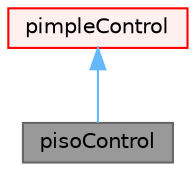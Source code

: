 digraph "pisoControl"
{
 // LATEX_PDF_SIZE
  bgcolor="transparent";
  edge [fontname=Helvetica,fontsize=10,labelfontname=Helvetica,labelfontsize=10];
  node [fontname=Helvetica,fontsize=10,shape=box,height=0.2,width=0.4];
  Node1 [id="Node000001",label="pisoControl",height=0.2,width=0.4,color="gray40", fillcolor="grey60", style="filled", fontcolor="black",tooltip="Specialization of the pimpleControl class for PISO control."];
  Node2 -> Node1 [id="edge1_Node000001_Node000002",dir="back",color="steelblue1",style="solid",tooltip=" "];
  Node2 [id="Node000002",label="pimpleControl",height=0.2,width=0.4,color="red", fillcolor="#FFF0F0", style="filled",URL="$classFoam_1_1pimpleControl.html",tooltip="PIMPLE control class to supply convergence information/checks for the PIMPLE loop."];
}
